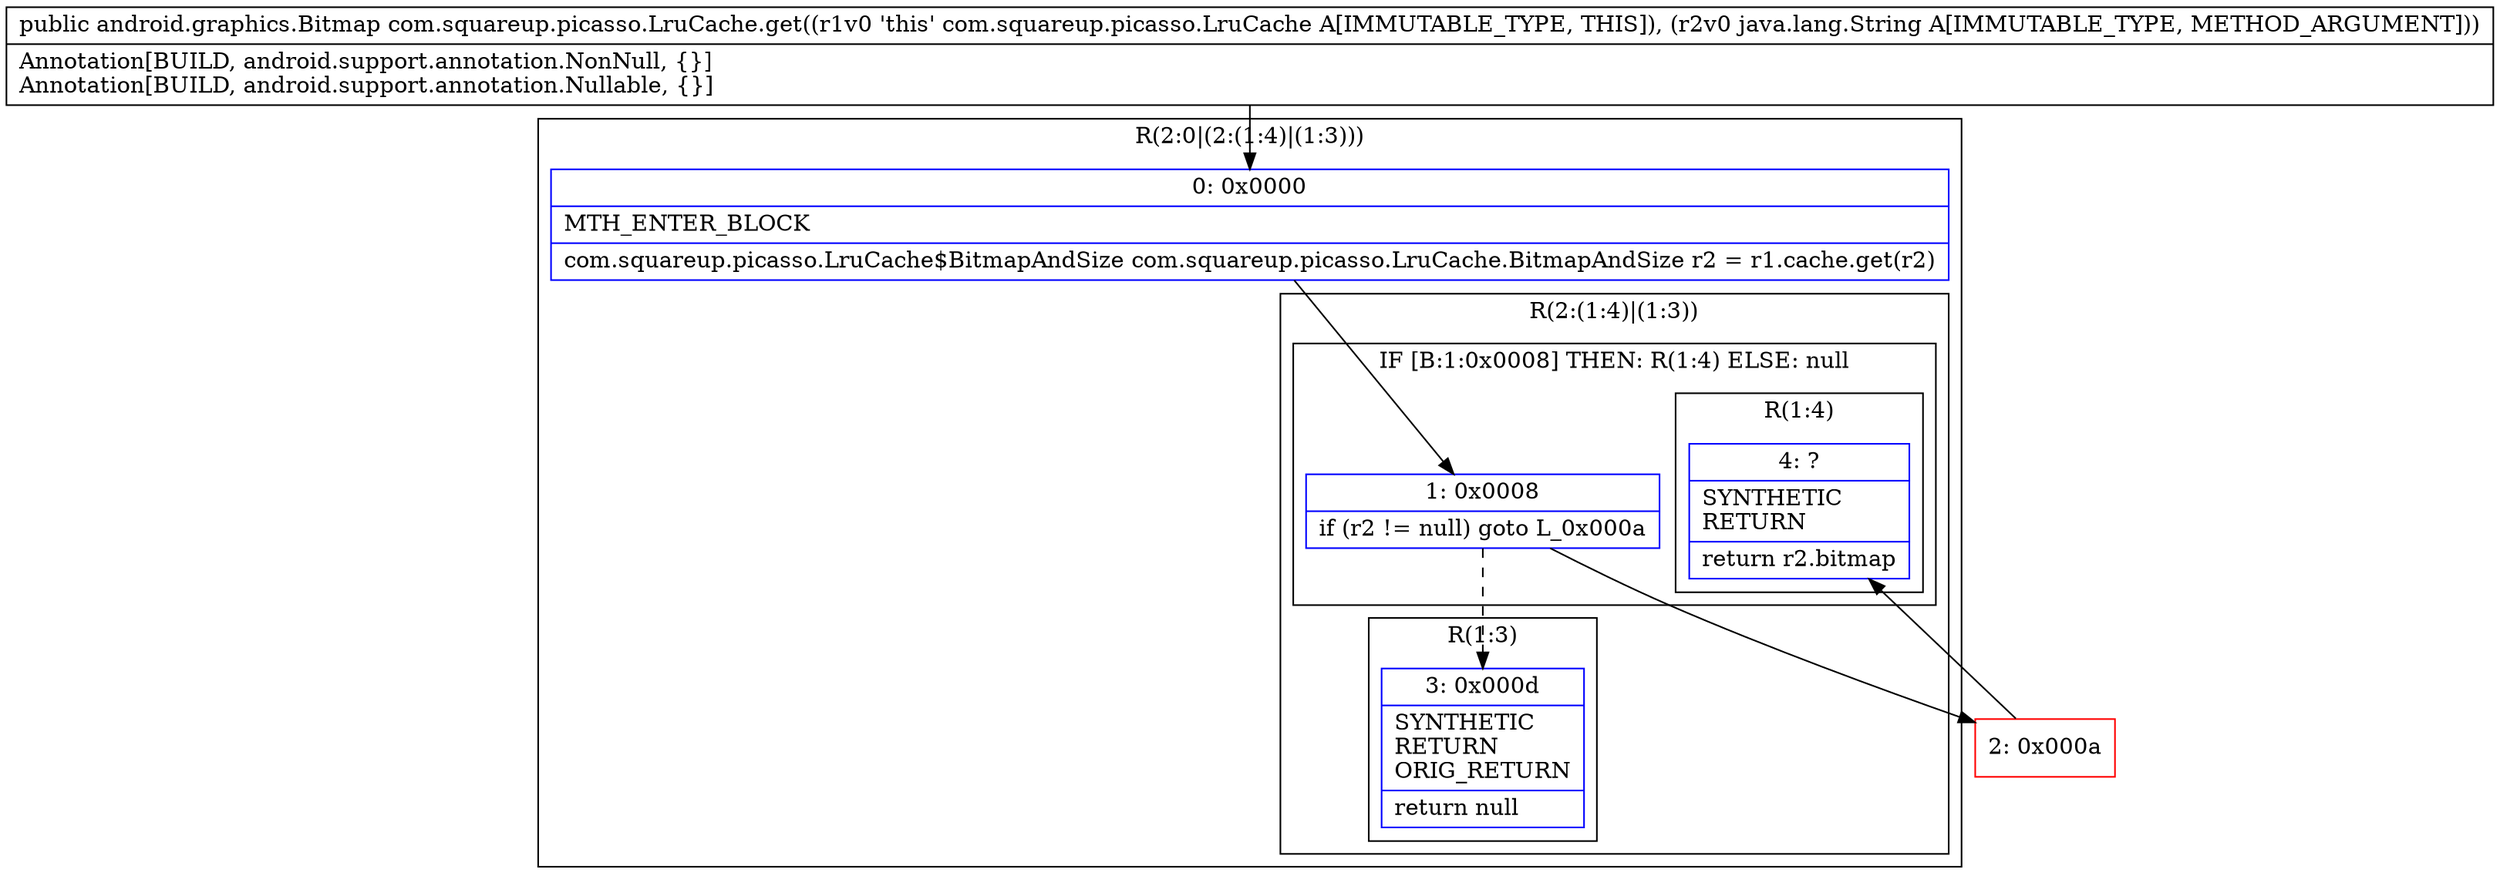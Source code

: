 digraph "CFG forcom.squareup.picasso.LruCache.get(Ljava\/lang\/String;)Landroid\/graphics\/Bitmap;" {
subgraph cluster_Region_514369499 {
label = "R(2:0|(2:(1:4)|(1:3)))";
node [shape=record,color=blue];
Node_0 [shape=record,label="{0\:\ 0x0000|MTH_ENTER_BLOCK\l|com.squareup.picasso.LruCache$BitmapAndSize com.squareup.picasso.LruCache.BitmapAndSize r2 = r1.cache.get(r2)\l}"];
subgraph cluster_Region_1264337582 {
label = "R(2:(1:4)|(1:3))";
node [shape=record,color=blue];
subgraph cluster_IfRegion_954072941 {
label = "IF [B:1:0x0008] THEN: R(1:4) ELSE: null";
node [shape=record,color=blue];
Node_1 [shape=record,label="{1\:\ 0x0008|if (r2 != null) goto L_0x000a\l}"];
subgraph cluster_Region_1032892839 {
label = "R(1:4)";
node [shape=record,color=blue];
Node_4 [shape=record,label="{4\:\ ?|SYNTHETIC\lRETURN\l|return r2.bitmap\l}"];
}
}
subgraph cluster_Region_1603294270 {
label = "R(1:3)";
node [shape=record,color=blue];
Node_3 [shape=record,label="{3\:\ 0x000d|SYNTHETIC\lRETURN\lORIG_RETURN\l|return null\l}"];
}
}
}
Node_2 [shape=record,color=red,label="{2\:\ 0x000a}"];
MethodNode[shape=record,label="{public android.graphics.Bitmap com.squareup.picasso.LruCache.get((r1v0 'this' com.squareup.picasso.LruCache A[IMMUTABLE_TYPE, THIS]), (r2v0 java.lang.String A[IMMUTABLE_TYPE, METHOD_ARGUMENT]))  | Annotation[BUILD, android.support.annotation.NonNull, \{\}]\lAnnotation[BUILD, android.support.annotation.Nullable, \{\}]\l}"];
MethodNode -> Node_0;
Node_0 -> Node_1;
Node_1 -> Node_2;
Node_1 -> Node_3[style=dashed];
Node_2 -> Node_4;
}

